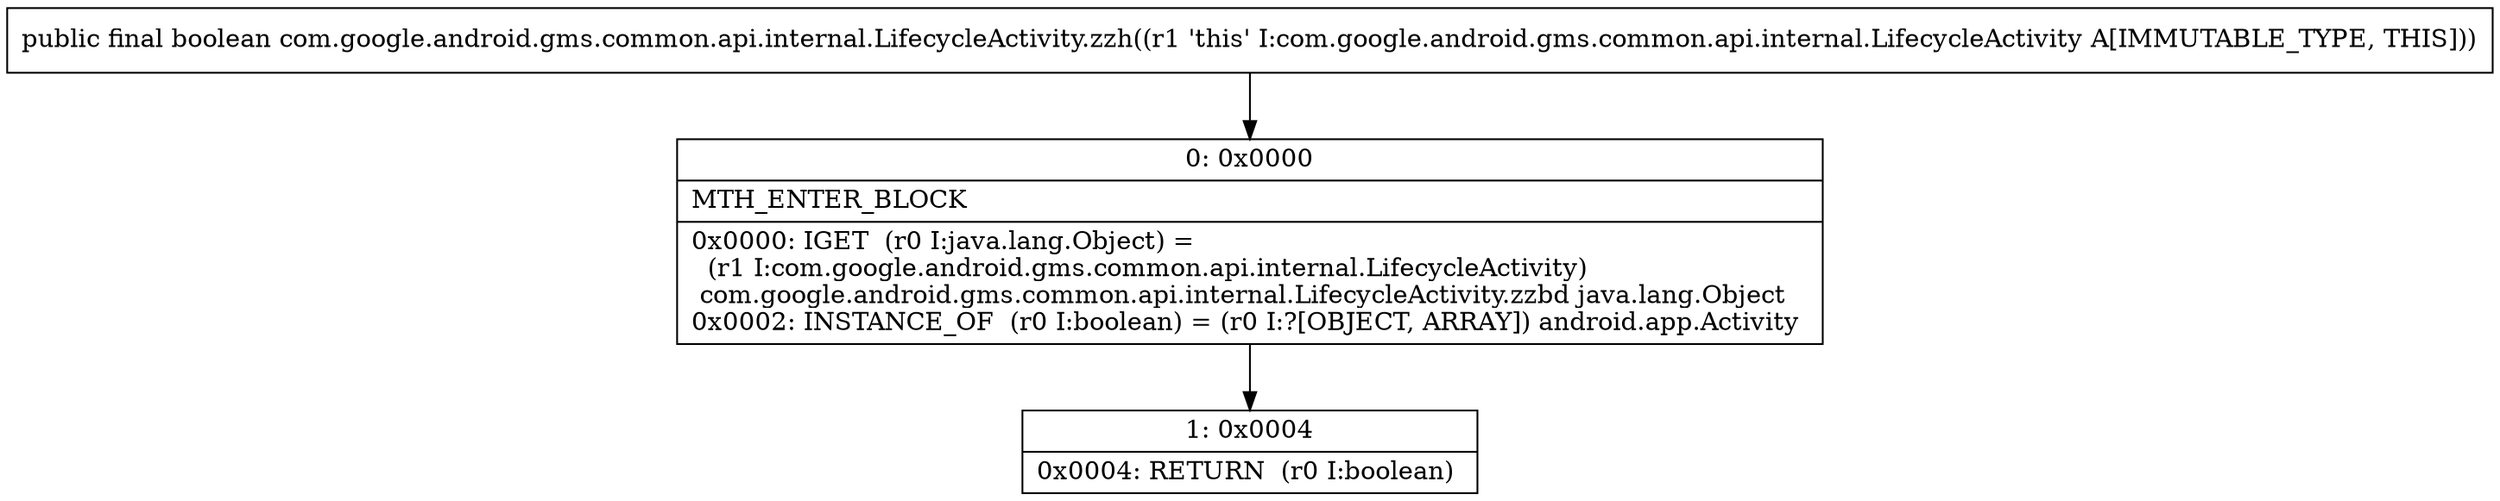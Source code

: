 digraph "CFG forcom.google.android.gms.common.api.internal.LifecycleActivity.zzh()Z" {
Node_0 [shape=record,label="{0\:\ 0x0000|MTH_ENTER_BLOCK\l|0x0000: IGET  (r0 I:java.lang.Object) = \l  (r1 I:com.google.android.gms.common.api.internal.LifecycleActivity)\l com.google.android.gms.common.api.internal.LifecycleActivity.zzbd java.lang.Object \l0x0002: INSTANCE_OF  (r0 I:boolean) = (r0 I:?[OBJECT, ARRAY]) android.app.Activity \l}"];
Node_1 [shape=record,label="{1\:\ 0x0004|0x0004: RETURN  (r0 I:boolean) \l}"];
MethodNode[shape=record,label="{public final boolean com.google.android.gms.common.api.internal.LifecycleActivity.zzh((r1 'this' I:com.google.android.gms.common.api.internal.LifecycleActivity A[IMMUTABLE_TYPE, THIS])) }"];
MethodNode -> Node_0;
Node_0 -> Node_1;
}

